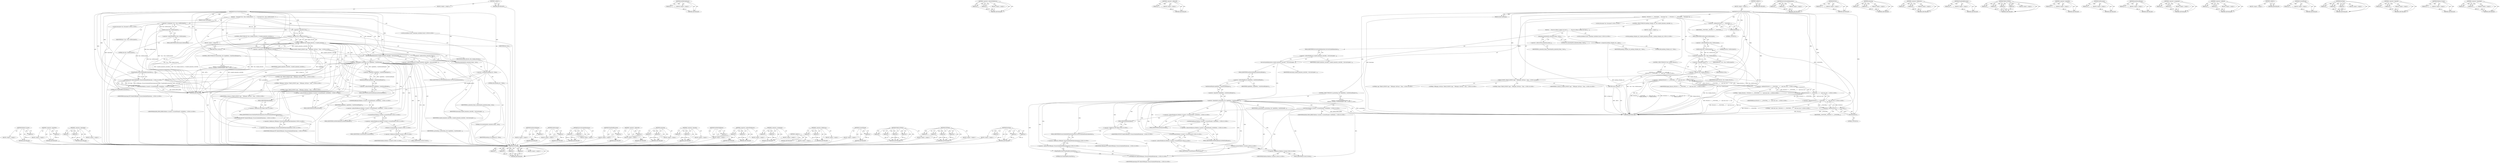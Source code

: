 digraph "&lt;operator&gt;.logicalAnd" {
vulnerable_178 [label=<(METHOD,Platform.Current)>];
vulnerable_179 [label=<(PARAM,p1)>];
vulnerable_180 [label=<(BLOCK,&lt;empty&gt;,&lt;empty&gt;)>];
vulnerable_181 [label=<(METHOD_RETURN,ANY)>];
vulnerable_130 [label=<(METHOD,&lt;operator&gt;.logicalNot)>];
vulnerable_131 [label=<(PARAM,p1)>];
vulnerable_132 [label=<(BLOCK,&lt;empty&gt;,&lt;empty&gt;)>];
vulnerable_133 [label=<(METHOD_RETURN,ANY)>];
vulnerable_155 [label=<(METHOD,&lt;operator&gt;.logicalAnd)>];
vulnerable_156 [label=<(PARAM,p1)>];
vulnerable_157 [label=<(PARAM,p2)>];
vulnerable_158 [label=<(BLOCK,&lt;empty&gt;,&lt;empty&gt;)>];
vulnerable_159 [label=<(METHOD_RETURN,ANY)>];
vulnerable_6 [label=<(METHOD,&lt;global&gt;)<SUB>1</SUB>>];
vulnerable_7 [label=<(BLOCK,&lt;empty&gt;,&lt;empty&gt;)<SUB>1</SUB>>];
vulnerable_8 [label=<(METHOD,ProcessScheduledAnimations)<SUB>1</SUB>>];
vulnerable_9 [label=<(PARAM,double timestamp)<SUB>1</SUB>>];
vulnerable_10 [label=<(BLOCK,{
   Document* doc = this-&gt;GetDocument();
  if ...,{
   Document* doc = this-&gt;GetDocument();
  if ...)<SUB>1</SUB>>];
vulnerable_11 [label="<(LOCAL,Document* doc: Document*)<SUB>2</SUB>>"];
vulnerable_12 [label=<(&lt;operator&gt;.assignment,* doc = this-&gt;GetDocument())<SUB>2</SUB>>];
vulnerable_13 [label=<(IDENTIFIER,doc,* doc = this-&gt;GetDocument())<SUB>2</SUB>>];
vulnerable_14 [label=<(GetDocument,this-&gt;GetDocument())<SUB>2</SUB>>];
vulnerable_15 [label=<(&lt;operator&gt;.indirectFieldAccess,this-&gt;GetDocument)<SUB>2</SUB>>];
vulnerable_16 [label=<(LITERAL,this,this-&gt;GetDocument())<SUB>2</SUB>>];
vulnerable_17 [label=<(FIELD_IDENTIFIER,GetDocument,GetDocument)<SUB>2</SUB>>];
vulnerable_18 [label=<(CONTROL_STRUCTURE,IF,if (!doc || display_blurred_ || !scripted_animation_controller_))<SUB>3</SUB>>];
vulnerable_19 [label=<(&lt;operator&gt;.logicalOr,!doc || display_blurred_ || !scripted_animation...)<SUB>3</SUB>>];
vulnerable_20 [label=<(&lt;operator&gt;.logicalOr,!doc || display_blurred_)<SUB>3</SUB>>];
vulnerable_21 [label=<(&lt;operator&gt;.logicalNot,!doc)<SUB>3</SUB>>];
vulnerable_22 [label=<(IDENTIFIER,doc,!doc)<SUB>3</SUB>>];
vulnerable_23 [label=<(IDENTIFIER,display_blurred_,!doc || display_blurred_)<SUB>3</SUB>>];
vulnerable_24 [label=<(&lt;operator&gt;.logicalNot,!scripted_animation_controller_)<SUB>3</SUB>>];
vulnerable_25 [label=<(IDENTIFIER,scripted_animation_controller_,!scripted_animation_controller_)<SUB>3</SUB>>];
vulnerable_26 [label=<(BLOCK,&lt;empty&gt;,&lt;empty&gt;)<SUB>4</SUB>>];
vulnerable_27 [label=<(RETURN,return;,return;)<SUB>4</SUB>>];
vulnerable_28 [label="<(TRACE_EVENT1,TRACE_EVENT1(&quot;gpu&quot;, &quot;VRDisplay::OnVSync&quot;, &quot;fram...)<SUB>6</SUB>>"];
vulnerable_29 [label="<(LITERAL,&quot;gpu&quot;,TRACE_EVENT1(&quot;gpu&quot;, &quot;VRDisplay::OnVSync&quot;, &quot;fram...)<SUB>6</SUB>>"];
vulnerable_30 [label="<(LITERAL,&quot;VRDisplay::OnVSync&quot;,TRACE_EVENT1(&quot;gpu&quot;, &quot;VRDisplay::OnVSync&quot;, &quot;fram...)<SUB>6</SUB>>"];
vulnerable_31 [label="<(LITERAL,&quot;frame&quot;,TRACE_EVENT1(&quot;gpu&quot;, &quot;VRDisplay::OnVSync&quot;, &quot;fram...)<SUB>6</SUB>>"];
vulnerable_32 [label="<(IDENTIFIER,vr_frame_id_,TRACE_EVENT1(&quot;gpu&quot;, &quot;VRDisplay::OnVSync&quot;, &quot;fram...)<SUB>6</SUB>>"];
vulnerable_33 [label="<(LOCAL,AutoReset&lt;bool&gt; animating: AutoReset&lt;bool&gt;)<SUB>8</SUB>>"];
vulnerable_34 [label=<(animating,animating(&amp;in_animation_frame_, true))<SUB>8</SUB>>];
vulnerable_35 [label=<(&lt;operator&gt;.addressOf,&amp;in_animation_frame_)<SUB>8</SUB>>];
vulnerable_36 [label=<(IDENTIFIER,in_animation_frame_,animating(&amp;in_animation_frame_, true))<SUB>8</SUB>>];
vulnerable_37 [label=<(LITERAL,true,animating(&amp;in_animation_frame_, true))<SUB>8</SUB>>];
vulnerable_38 [label=<(&lt;operator&gt;.assignment,pending_raf_ = false)<SUB>9</SUB>>];
vulnerable_39 [label=<(IDENTIFIER,pending_raf_,pending_raf_ = false)<SUB>9</SUB>>];
vulnerable_40 [label=<(LITERAL,false,pending_raf_ = false)<SUB>9</SUB>>];
vulnerable_41 [label=<(ServiceScriptedAnimations,scripted_animation_controller_-&gt;ServiceScripted...)<SUB>10</SUB>>];
vulnerable_42 [label=<(&lt;operator&gt;.indirectFieldAccess,scripted_animation_controller_-&gt;ServiceScripted...)<SUB>10</SUB>>];
vulnerable_43 [label=<(IDENTIFIER,scripted_animation_controller_,scripted_animation_controller_-&gt;ServiceScripted...)<SUB>10</SUB>>];
vulnerable_44 [label=<(FIELD_IDENTIFIER,ServiceScriptedAnimations,ServiceScriptedAnimations)<SUB>10</SUB>>];
vulnerable_45 [label=<(IDENTIFIER,timestamp,scripted_animation_controller_-&gt;ServiceScripted...)<SUB>10</SUB>>];
vulnerable_46 [label=<(CONTROL_STRUCTURE,IF,if (is_presenting_ &amp;&amp; !capabilities_-&gt;hasExternalDisplay()))<SUB>12</SUB>>];
vulnerable_47 [label=<(&lt;operator&gt;.logicalAnd,is_presenting_ &amp;&amp; !capabilities_-&gt;hasExternalDi...)<SUB>12</SUB>>];
vulnerable_48 [label=<(IDENTIFIER,is_presenting_,is_presenting_ &amp;&amp; !capabilities_-&gt;hasExternalDi...)<SUB>12</SUB>>];
vulnerable_49 [label=<(&lt;operator&gt;.logicalNot,!capabilities_-&gt;hasExternalDisplay())<SUB>12</SUB>>];
vulnerable_50 [label=<(hasExternalDisplay,capabilities_-&gt;hasExternalDisplay())<SUB>12</SUB>>];
vulnerable_51 [label=<(&lt;operator&gt;.indirectFieldAccess,capabilities_-&gt;hasExternalDisplay)<SUB>12</SUB>>];
vulnerable_52 [label=<(IDENTIFIER,capabilities_,capabilities_-&gt;hasExternalDisplay())<SUB>12</SUB>>];
vulnerable_53 [label=<(FIELD_IDENTIFIER,hasExternalDisplay,hasExternalDisplay)<SUB>12</SUB>>];
vulnerable_54 [label="<(BLOCK,{
    Platform::Current()-&gt;CurrentThread()-&gt;Get...,{
    Platform::Current()-&gt;CurrentThread()-&gt;Get...)<SUB>12</SUB>>"];
vulnerable_55 [label="<(PostTask,Platform::Current()-&gt;CurrentThread()-&gt;GetWebTas...)<SUB>13</SUB>>"];
vulnerable_56 [label="<(&lt;operator&gt;.indirectFieldAccess,Platform::Current()-&gt;CurrentThread()-&gt;GetWebTas...)<SUB>13</SUB>>"];
vulnerable_57 [label="<(GetWebTaskRunner,Platform::Current()-&gt;CurrentThread()-&gt;GetWebTas...)<SUB>13</SUB>>"];
vulnerable_58 [label="<(&lt;operator&gt;.indirectFieldAccess,Platform::Current()-&gt;CurrentThread()-&gt;GetWebTas...)<SUB>13</SUB>>"];
vulnerable_59 [label="<(CurrentThread,Platform::Current()-&gt;CurrentThread())<SUB>13</SUB>>"];
vulnerable_60 [label="<(&lt;operator&gt;.indirectFieldAccess,Platform::Current()-&gt;CurrentThread)<SUB>13</SUB>>"];
vulnerable_61 [label="<(Platform.Current,Platform::Current())<SUB>13</SUB>>"];
vulnerable_62 [label="<(&lt;operator&gt;.fieldAccess,Platform::Current)<SUB>13</SUB>>"];
vulnerable_63 [label="<(IDENTIFIER,Platform,Platform::Current())<SUB>13</SUB>>"];
vulnerable_64 [label=<(FIELD_IDENTIFIER,Current,Current)<SUB>13</SUB>>];
vulnerable_65 [label=<(FIELD_IDENTIFIER,CurrentThread,CurrentThread)<SUB>13</SUB>>];
vulnerable_66 [label=<(FIELD_IDENTIFIER,GetWebTaskRunner,GetWebTaskRunner)<SUB>13</SUB>>];
vulnerable_67 [label=<(FIELD_IDENTIFIER,PostTask,PostTask)<SUB>13</SUB>>];
vulnerable_68 [label="<(IDENTIFIER,BLINK_FROM_HERE,Platform::Current()-&gt;CurrentThread()-&gt;GetWebTas...)<SUB>14</SUB>>"];
vulnerable_69 [label="<(WTF.Bind,WTF::Bind(&amp;VRDisplay::ProcessScheduledWindowAni...)<SUB>14</SUB>>"];
vulnerable_70 [label="<(&lt;operator&gt;.fieldAccess,WTF::Bind)<SUB>14</SUB>>"];
vulnerable_71 [label="<(IDENTIFIER,WTF,WTF::Bind(&amp;VRDisplay::ProcessScheduledWindowAni...)<SUB>14</SUB>>"];
vulnerable_72 [label=<(FIELD_IDENTIFIER,Bind,Bind)<SUB>14</SUB>>];
vulnerable_73 [label="<(&lt;operator&gt;.addressOf,&amp;VRDisplay::ProcessScheduledWindowAnimations)<SUB>14</SUB>>"];
vulnerable_74 [label="<(&lt;operator&gt;.fieldAccess,VRDisplay::ProcessScheduledWindowAnimations)<SUB>14</SUB>>"];
vulnerable_75 [label="<(IDENTIFIER,VRDisplay,WTF::Bind(&amp;VRDisplay::ProcessScheduledWindowAni...)<SUB>14</SUB>>"];
vulnerable_76 [label=<(FIELD_IDENTIFIER,ProcessScheduledWindowAnimations,ProcessScheduledWindowAnimations)<SUB>14</SUB>>];
vulnerable_77 [label=<(WrapWeakPersistent,WrapWeakPersistent(this))<SUB>15</SUB>>];
vulnerable_78 [label=<(LITERAL,this,WrapWeakPersistent(this))<SUB>15</SUB>>];
vulnerable_79 [label="<(IDENTIFIER,timestamp,WTF::Bind(&amp;VRDisplay::ProcessScheduledWindowAni...)<SUB>15</SUB>>"];
vulnerable_80 [label=<(METHOD_RETURN,void)<SUB>1</SUB>>];
vulnerable_82 [label=<(METHOD_RETURN,ANY)<SUB>1</SUB>>];
vulnerable_160 [label=<(METHOD,hasExternalDisplay)>];
vulnerable_161 [label=<(PARAM,p1)>];
vulnerable_162 [label=<(BLOCK,&lt;empty&gt;,&lt;empty&gt;)>];
vulnerable_163 [label=<(METHOD_RETURN,ANY)>];
vulnerable_116 [label=<(METHOD,GetDocument)>];
vulnerable_117 [label=<(PARAM,p1)>];
vulnerable_118 [label=<(BLOCK,&lt;empty&gt;,&lt;empty&gt;)>];
vulnerable_119 [label=<(METHOD_RETURN,ANY)>];
vulnerable_150 [label=<(METHOD,ServiceScriptedAnimations)>];
vulnerable_151 [label=<(PARAM,p1)>];
vulnerable_152 [label=<(PARAM,p2)>];
vulnerable_153 [label=<(BLOCK,&lt;empty&gt;,&lt;empty&gt;)>];
vulnerable_154 [label=<(METHOD_RETURN,ANY)>];
vulnerable_194 [label=<(METHOD,WrapWeakPersistent)>];
vulnerable_195 [label=<(PARAM,p1)>];
vulnerable_196 [label=<(BLOCK,&lt;empty&gt;,&lt;empty&gt;)>];
vulnerable_197 [label=<(METHOD_RETURN,ANY)>];
vulnerable_146 [label=<(METHOD,&lt;operator&gt;.addressOf)>];
vulnerable_147 [label=<(PARAM,p1)>];
vulnerable_148 [label=<(BLOCK,&lt;empty&gt;,&lt;empty&gt;)>];
vulnerable_149 [label=<(METHOD_RETURN,ANY)>];
vulnerable_141 [label=<(METHOD,animating)>];
vulnerable_142 [label=<(PARAM,p1)>];
vulnerable_143 [label=<(PARAM,p2)>];
vulnerable_144 [label=<(BLOCK,&lt;empty&gt;,&lt;empty&gt;)>];
vulnerable_145 [label=<(METHOD_RETURN,ANY)>];
vulnerable_125 [label=<(METHOD,&lt;operator&gt;.logicalOr)>];
vulnerable_126 [label=<(PARAM,p1)>];
vulnerable_127 [label=<(PARAM,p2)>];
vulnerable_128 [label=<(BLOCK,&lt;empty&gt;,&lt;empty&gt;)>];
vulnerable_129 [label=<(METHOD_RETURN,ANY)>];
vulnerable_170 [label=<(METHOD,GetWebTaskRunner)>];
vulnerable_171 [label=<(PARAM,p1)>];
vulnerable_172 [label=<(BLOCK,&lt;empty&gt;,&lt;empty&gt;)>];
vulnerable_173 [label=<(METHOD_RETURN,ANY)>];
vulnerable_120 [label=<(METHOD,&lt;operator&gt;.indirectFieldAccess)>];
vulnerable_121 [label=<(PARAM,p1)>];
vulnerable_122 [label=<(PARAM,p2)>];
vulnerable_123 [label=<(BLOCK,&lt;empty&gt;,&lt;empty&gt;)>];
vulnerable_124 [label=<(METHOD_RETURN,ANY)>];
vulnerable_111 [label=<(METHOD,&lt;operator&gt;.assignment)>];
vulnerable_112 [label=<(PARAM,p1)>];
vulnerable_113 [label=<(PARAM,p2)>];
vulnerable_114 [label=<(BLOCK,&lt;empty&gt;,&lt;empty&gt;)>];
vulnerable_115 [label=<(METHOD_RETURN,ANY)>];
vulnerable_105 [label=<(METHOD,&lt;global&gt;)<SUB>1</SUB>>];
vulnerable_106 [label=<(BLOCK,&lt;empty&gt;,&lt;empty&gt;)>];
vulnerable_107 [label=<(METHOD_RETURN,ANY)>];
vulnerable_182 [label=<(METHOD,&lt;operator&gt;.fieldAccess)>];
vulnerable_183 [label=<(PARAM,p1)>];
vulnerable_184 [label=<(PARAM,p2)>];
vulnerable_185 [label=<(BLOCK,&lt;empty&gt;,&lt;empty&gt;)>];
vulnerable_186 [label=<(METHOD_RETURN,ANY)>];
vulnerable_174 [label=<(METHOD,CurrentThread)>];
vulnerable_175 [label=<(PARAM,p1)>];
vulnerable_176 [label=<(BLOCK,&lt;empty&gt;,&lt;empty&gt;)>];
vulnerable_177 [label=<(METHOD_RETURN,ANY)>];
vulnerable_134 [label=<(METHOD,TRACE_EVENT1)>];
vulnerable_135 [label=<(PARAM,p1)>];
vulnerable_136 [label=<(PARAM,p2)>];
vulnerable_137 [label=<(PARAM,p3)>];
vulnerable_138 [label=<(PARAM,p4)>];
vulnerable_139 [label=<(BLOCK,&lt;empty&gt;,&lt;empty&gt;)>];
vulnerable_140 [label=<(METHOD_RETURN,ANY)>];
vulnerable_187 [label=<(METHOD,WTF.Bind)>];
vulnerable_188 [label=<(PARAM,p1)>];
vulnerable_189 [label=<(PARAM,p2)>];
vulnerable_190 [label=<(PARAM,p3)>];
vulnerable_191 [label=<(PARAM,p4)>];
vulnerable_192 [label=<(BLOCK,&lt;empty&gt;,&lt;empty&gt;)>];
vulnerable_193 [label=<(METHOD_RETURN,ANY)>];
vulnerable_164 [label=<(METHOD,PostTask)>];
vulnerable_165 [label=<(PARAM,p1)>];
vulnerable_166 [label=<(PARAM,p2)>];
vulnerable_167 [label=<(PARAM,p3)>];
vulnerable_168 [label=<(BLOCK,&lt;empty&gt;,&lt;empty&gt;)>];
vulnerable_169 [label=<(METHOD_RETURN,ANY)>];
fixed_217 [label=<(METHOD,WTF.Bind)>];
fixed_218 [label=<(PARAM,p1)>];
fixed_219 [label=<(PARAM,p2)>];
fixed_220 [label=<(PARAM,p3)>];
fixed_221 [label=<(PARAM,p4)>];
fixed_222 [label=<(BLOCK,&lt;empty&gt;,&lt;empty&gt;)>];
fixed_223 [label=<(METHOD_RETURN,ANY)>];
fixed_200 [label=<(METHOD,GetWebTaskRunner)>];
fixed_201 [label=<(PARAM,p1)>];
fixed_202 [label=<(BLOCK,&lt;empty&gt;,&lt;empty&gt;)>];
fixed_203 [label=<(METHOD_RETURN,ANY)>];
fixed_150 [label=<(METHOD,&lt;operator&gt;.indirectFieldAccess)>];
fixed_151 [label=<(PARAM,p1)>];
fixed_152 [label=<(PARAM,p2)>];
fixed_153 [label=<(BLOCK,&lt;empty&gt;,&lt;empty&gt;)>];
fixed_154 [label=<(METHOD_RETURN,ANY)>];
fixed_176 [label=<(METHOD,&lt;operator&gt;.addressOf)>];
fixed_177 [label=<(PARAM,p1)>];
fixed_178 [label=<(BLOCK,&lt;empty&gt;,&lt;empty&gt;)>];
fixed_179 [label=<(METHOD_RETURN,ANY)>];
fixed_6 [label=<(METHOD,&lt;global&gt;)<SUB>1</SUB>>];
fixed_7 [label=<(BLOCK,&lt;empty&gt;,&lt;empty&gt;)<SUB>1</SUB>>];
fixed_8 [label=<(METHOD,ProcessScheduledAnimations)<SUB>1</SUB>>];
fixed_9 [label=<(PARAM,double timestamp)<SUB>1</SUB>>];
fixed_10 [label=<(BLOCK,{
  DVLOG(2) &lt;&lt; __FUNCTION__;
   Document* doc ...,{
  DVLOG(2) &lt;&lt; __FUNCTION__;
   Document* doc ...)<SUB>1</SUB>>];
fixed_11 [label=<(&lt;operator&gt;.shiftLeft,DVLOG(2) &lt;&lt; __FUNCTION__)<SUB>2</SUB>>];
fixed_12 [label=<(DVLOG,DVLOG(2))<SUB>2</SUB>>];
fixed_13 [label=<(LITERAL,2,DVLOG(2))<SUB>2</SUB>>];
fixed_14 [label=<(IDENTIFIER,__FUNCTION__,DVLOG(2) &lt;&lt; __FUNCTION__)<SUB>2</SUB>>];
fixed_15 [label="<(LOCAL,Document* doc: Document*)<SUB>3</SUB>>"];
fixed_16 [label=<(&lt;operator&gt;.assignment,* doc = this-&gt;GetDocument())<SUB>3</SUB>>];
fixed_17 [label=<(IDENTIFIER,doc,* doc = this-&gt;GetDocument())<SUB>3</SUB>>];
fixed_18 [label=<(GetDocument,this-&gt;GetDocument())<SUB>3</SUB>>];
fixed_19 [label=<(&lt;operator&gt;.indirectFieldAccess,this-&gt;GetDocument)<SUB>3</SUB>>];
fixed_20 [label=<(LITERAL,this,this-&gt;GetDocument())<SUB>3</SUB>>];
fixed_21 [label=<(FIELD_IDENTIFIER,GetDocument,GetDocument)<SUB>3</SUB>>];
fixed_22 [label=<(CONTROL_STRUCTURE,IF,if (!doc || display_blurred_))<SUB>4</SUB>>];
fixed_23 [label=<(&lt;operator&gt;.logicalOr,!doc || display_blurred_)<SUB>4</SUB>>];
fixed_24 [label=<(&lt;operator&gt;.logicalNot,!doc)<SUB>4</SUB>>];
fixed_25 [label=<(IDENTIFIER,doc,!doc)<SUB>4</SUB>>];
fixed_26 [label=<(IDENTIFIER,display_blurred_,!doc || display_blurred_)<SUB>4</SUB>>];
fixed_27 [label="<(BLOCK,{
    DVLOG(2) &lt;&lt; __FUNCTION__ &lt;&lt; &quot;: early exit...,{
    DVLOG(2) &lt;&lt; __FUNCTION__ &lt;&lt; &quot;: early exit...)<SUB>4</SUB>>"];
fixed_28 [label="<(&lt;operator&gt;.shiftLeft,DVLOG(2) &lt;&lt; __FUNCTION__ &lt;&lt; &quot;: early exit, doc=...)<SUB>5</SUB>>"];
fixed_29 [label="<(&lt;operator&gt;.shiftLeft,DVLOG(2) &lt;&lt; __FUNCTION__ &lt;&lt; &quot;: early exit, doc=...)<SUB>5</SUB>>"];
fixed_30 [label="<(&lt;operator&gt;.shiftLeft,DVLOG(2) &lt;&lt; __FUNCTION__ &lt;&lt; &quot;: early exit, doc=...)<SUB>5</SUB>>"];
fixed_31 [label="<(&lt;operator&gt;.shiftLeft,DVLOG(2) &lt;&lt; __FUNCTION__ &lt;&lt; &quot;: early exit, doc=&quot;)<SUB>5</SUB>>"];
fixed_32 [label=<(&lt;operator&gt;.shiftLeft,DVLOG(2) &lt;&lt; __FUNCTION__)<SUB>5</SUB>>];
fixed_33 [label=<(DVLOG,DVLOG(2))<SUB>5</SUB>>];
fixed_34 [label=<(LITERAL,2,DVLOG(2))<SUB>5</SUB>>];
fixed_35 [label=<(IDENTIFIER,__FUNCTION__,DVLOG(2) &lt;&lt; __FUNCTION__)<SUB>5</SUB>>];
fixed_36 [label="<(LITERAL,&quot;: early exit, doc=&quot;,DVLOG(2) &lt;&lt; __FUNCTION__ &lt;&lt; &quot;: early exit, doc=&quot;)<SUB>5</SUB>>"];
fixed_37 [label="<(IDENTIFIER,doc,DVLOG(2) &lt;&lt; __FUNCTION__ &lt;&lt; &quot;: early exit, doc=...)<SUB>5</SUB>>"];
fixed_38 [label="<(LITERAL,&quot; display_blurred_=&quot;,DVLOG(2) &lt;&lt; __FUNCTION__ &lt;&lt; &quot;: early exit, doc=...)<SUB>6</SUB>>"];
fixed_39 [label="<(IDENTIFIER,display_blurred_,DVLOG(2) &lt;&lt; __FUNCTION__ &lt;&lt; &quot;: early exit, doc=...)<SUB>6</SUB>>"];
fixed_40 [label=<(RETURN,return;,return;)<SUB>7</SUB>>];
fixed_41 [label="<(TRACE_EVENT1,TRACE_EVENT1(&quot;gpu&quot;, &quot;VRDisplay::OnVSync&quot;, &quot;fram...)<SUB>10</SUB>>"];
fixed_42 [label="<(LITERAL,&quot;gpu&quot;,TRACE_EVENT1(&quot;gpu&quot;, &quot;VRDisplay::OnVSync&quot;, &quot;fram...)<SUB>10</SUB>>"];
fixed_43 [label="<(LITERAL,&quot;VRDisplay::OnVSync&quot;,TRACE_EVENT1(&quot;gpu&quot;, &quot;VRDisplay::OnVSync&quot;, &quot;fram...)<SUB>10</SUB>>"];
fixed_44 [label="<(LITERAL,&quot;frame&quot;,TRACE_EVENT1(&quot;gpu&quot;, &quot;VRDisplay::OnVSync&quot;, &quot;fram...)<SUB>10</SUB>>"];
fixed_45 [label="<(IDENTIFIER,vr_frame_id_,TRACE_EVENT1(&quot;gpu&quot;, &quot;VRDisplay::OnVSync&quot;, &quot;fram...)<SUB>10</SUB>>"];
fixed_46 [label=<(CONTROL_STRUCTURE,IF,if (pending_vrdisplay_raf_ &amp;&amp; scripted_animation_controller_))<SUB>12</SUB>>];
fixed_47 [label=<(BLOCK,&lt;empty&gt;,&lt;empty&gt;)<SUB>12</SUB>>];
fixed_48 [label="<(LOCAL,pending_vrdisplay_raf_ scripted_animation_controller_: pending_vrdisplay_raf_)<SUB>12</SUB>>"];
fixed_49 [label=<(BLOCK,{
    // Run the callback, making sure that in_...,{
    // Run the callback, making sure that in_...)<SUB>12</SUB>>];
fixed_50 [label="<(LOCAL,AutoReset&lt;bool&gt; animating: AutoReset&lt;bool&gt;)<SUB>16</SUB>>"];
fixed_51 [label=<(animating,animating(&amp;in_animation_frame_, true))<SUB>16</SUB>>];
fixed_52 [label=<(&lt;operator&gt;.addressOf,&amp;in_animation_frame_)<SUB>16</SUB>>];
fixed_53 [label=<(IDENTIFIER,in_animation_frame_,animating(&amp;in_animation_frame_, true))<SUB>16</SUB>>];
fixed_54 [label=<(LITERAL,true,animating(&amp;in_animation_frame_, true))<SUB>16</SUB>>];
fixed_55 [label=<(&lt;operator&gt;.assignment,pending_vrdisplay_raf_ = false)<SUB>17</SUB>>];
fixed_56 [label=<(IDENTIFIER,pending_vrdisplay_raf_,pending_vrdisplay_raf_ = false)<SUB>17</SUB>>];
fixed_57 [label=<(LITERAL,false,pending_vrdisplay_raf_ = false)<SUB>17</SUB>>];
fixed_58 [label=<(ServiceScriptedAnimations,scripted_animation_controller_-&gt;ServiceScripted...)<SUB>18</SUB>>];
fixed_59 [label=<(&lt;operator&gt;.indirectFieldAccess,scripted_animation_controller_-&gt;ServiceScripted...)<SUB>18</SUB>>];
fixed_60 [label=<(IDENTIFIER,scripted_animation_controller_,scripted_animation_controller_-&gt;ServiceScripted...)<SUB>18</SUB>>];
fixed_61 [label=<(FIELD_IDENTIFIER,ServiceScriptedAnimations,ServiceScriptedAnimations)<SUB>18</SUB>>];
fixed_62 [label=<(IDENTIFIER,timestamp,scripted_animation_controller_-&gt;ServiceScripted...)<SUB>18</SUB>>];
fixed_63 [label=<(CONTROL_STRUCTURE,IF,if (is_presenting_ &amp;&amp; !capabilities_-&gt;hasExternalDisplay()))<SUB>21</SUB>>];
fixed_64 [label=<(&lt;operator&gt;.logicalAnd,is_presenting_ &amp;&amp; !capabilities_-&gt;hasExternalDi...)<SUB>21</SUB>>];
fixed_65 [label=<(IDENTIFIER,is_presenting_,is_presenting_ &amp;&amp; !capabilities_-&gt;hasExternalDi...)<SUB>21</SUB>>];
fixed_66 [label=<(&lt;operator&gt;.logicalNot,!capabilities_-&gt;hasExternalDisplay())<SUB>21</SUB>>];
fixed_67 [label=<(hasExternalDisplay,capabilities_-&gt;hasExternalDisplay())<SUB>21</SUB>>];
fixed_68 [label=<(&lt;operator&gt;.indirectFieldAccess,capabilities_-&gt;hasExternalDisplay)<SUB>21</SUB>>];
fixed_69 [label=<(IDENTIFIER,capabilities_,capabilities_-&gt;hasExternalDisplay())<SUB>21</SUB>>];
fixed_70 [label=<(FIELD_IDENTIFIER,hasExternalDisplay,hasExternalDisplay)<SUB>21</SUB>>];
fixed_71 [label="<(BLOCK,{
    Platform::Current()-&gt;CurrentThread()-&gt;Get...,{
    Platform::Current()-&gt;CurrentThread()-&gt;Get...)<SUB>21</SUB>>"];
fixed_72 [label="<(PostTask,Platform::Current()-&gt;CurrentThread()-&gt;GetWebTas...)<SUB>22</SUB>>"];
fixed_73 [label="<(&lt;operator&gt;.indirectFieldAccess,Platform::Current()-&gt;CurrentThread()-&gt;GetWebTas...)<SUB>22</SUB>>"];
fixed_74 [label="<(GetWebTaskRunner,Platform::Current()-&gt;CurrentThread()-&gt;GetWebTas...)<SUB>22</SUB>>"];
fixed_75 [label="<(&lt;operator&gt;.indirectFieldAccess,Platform::Current()-&gt;CurrentThread()-&gt;GetWebTas...)<SUB>22</SUB>>"];
fixed_76 [label="<(CurrentThread,Platform::Current()-&gt;CurrentThread())<SUB>22</SUB>>"];
fixed_77 [label="<(&lt;operator&gt;.indirectFieldAccess,Platform::Current()-&gt;CurrentThread)<SUB>22</SUB>>"];
fixed_78 [label="<(Platform.Current,Platform::Current())<SUB>22</SUB>>"];
fixed_79 [label="<(&lt;operator&gt;.fieldAccess,Platform::Current)<SUB>22</SUB>>"];
fixed_80 [label="<(IDENTIFIER,Platform,Platform::Current())<SUB>22</SUB>>"];
fixed_81 [label=<(FIELD_IDENTIFIER,Current,Current)<SUB>22</SUB>>];
fixed_82 [label=<(FIELD_IDENTIFIER,CurrentThread,CurrentThread)<SUB>22</SUB>>];
fixed_83 [label=<(FIELD_IDENTIFIER,GetWebTaskRunner,GetWebTaskRunner)<SUB>22</SUB>>];
fixed_84 [label=<(FIELD_IDENTIFIER,PostTask,PostTask)<SUB>22</SUB>>];
fixed_85 [label="<(IDENTIFIER,BLINK_FROM_HERE,Platform::Current()-&gt;CurrentThread()-&gt;GetWebTas...)<SUB>23</SUB>>"];
fixed_86 [label="<(WTF.Bind,WTF::Bind(&amp;VRDisplay::ProcessScheduledWindowAni...)<SUB>23</SUB>>"];
fixed_87 [label="<(&lt;operator&gt;.fieldAccess,WTF::Bind)<SUB>23</SUB>>"];
fixed_88 [label="<(IDENTIFIER,WTF,WTF::Bind(&amp;VRDisplay::ProcessScheduledWindowAni...)<SUB>23</SUB>>"];
fixed_89 [label=<(FIELD_IDENTIFIER,Bind,Bind)<SUB>23</SUB>>];
fixed_90 [label="<(&lt;operator&gt;.addressOf,&amp;VRDisplay::ProcessScheduledWindowAnimations)<SUB>23</SUB>>"];
fixed_91 [label="<(&lt;operator&gt;.fieldAccess,VRDisplay::ProcessScheduledWindowAnimations)<SUB>23</SUB>>"];
fixed_92 [label="<(IDENTIFIER,VRDisplay,WTF::Bind(&amp;VRDisplay::ProcessScheduledWindowAni...)<SUB>23</SUB>>"];
fixed_93 [label=<(FIELD_IDENTIFIER,ProcessScheduledWindowAnimations,ProcessScheduledWindowAnimations)<SUB>23</SUB>>];
fixed_94 [label=<(WrapWeakPersistent,WrapWeakPersistent(this))<SUB>24</SUB>>];
fixed_95 [label=<(LITERAL,this,WrapWeakPersistent(this))<SUB>24</SUB>>];
fixed_96 [label="<(IDENTIFIER,timestamp,WTF::Bind(&amp;VRDisplay::ProcessScheduledWindowAni...)<SUB>24</SUB>>"];
fixed_97 [label=<(METHOD_RETURN,void)<SUB>1</SUB>>];
fixed_99 [label=<(METHOD_RETURN,ANY)<SUB>1</SUB>>];
fixed_180 [label=<(METHOD,ServiceScriptedAnimations)>];
fixed_181 [label=<(PARAM,p1)>];
fixed_182 [label=<(PARAM,p2)>];
fixed_183 [label=<(BLOCK,&lt;empty&gt;,&lt;empty&gt;)>];
fixed_184 [label=<(METHOD_RETURN,ANY)>];
fixed_137 [label=<(METHOD,DVLOG)>];
fixed_138 [label=<(PARAM,p1)>];
fixed_139 [label=<(BLOCK,&lt;empty&gt;,&lt;empty&gt;)>];
fixed_140 [label=<(METHOD_RETURN,ANY)>];
fixed_171 [label=<(METHOD,animating)>];
fixed_172 [label=<(PARAM,p1)>];
fixed_173 [label=<(PARAM,p2)>];
fixed_174 [label=<(BLOCK,&lt;empty&gt;,&lt;empty&gt;)>];
fixed_175 [label=<(METHOD_RETURN,ANY)>];
fixed_212 [label=<(METHOD,&lt;operator&gt;.fieldAccess)>];
fixed_213 [label=<(PARAM,p1)>];
fixed_214 [label=<(PARAM,p2)>];
fixed_215 [label=<(BLOCK,&lt;empty&gt;,&lt;empty&gt;)>];
fixed_216 [label=<(METHOD_RETURN,ANY)>];
fixed_224 [label=<(METHOD,WrapWeakPersistent)>];
fixed_225 [label=<(PARAM,p1)>];
fixed_226 [label=<(BLOCK,&lt;empty&gt;,&lt;empty&gt;)>];
fixed_227 [label=<(METHOD_RETURN,ANY)>];
fixed_164 [label=<(METHOD,TRACE_EVENT1)>];
fixed_165 [label=<(PARAM,p1)>];
fixed_166 [label=<(PARAM,p2)>];
fixed_167 [label=<(PARAM,p3)>];
fixed_168 [label=<(PARAM,p4)>];
fixed_169 [label=<(BLOCK,&lt;empty&gt;,&lt;empty&gt;)>];
fixed_170 [label=<(METHOD_RETURN,ANY)>];
fixed_160 [label=<(METHOD,&lt;operator&gt;.logicalNot)>];
fixed_161 [label=<(PARAM,p1)>];
fixed_162 [label=<(BLOCK,&lt;empty&gt;,&lt;empty&gt;)>];
fixed_163 [label=<(METHOD_RETURN,ANY)>];
fixed_146 [label=<(METHOD,GetDocument)>];
fixed_147 [label=<(PARAM,p1)>];
fixed_148 [label=<(BLOCK,&lt;empty&gt;,&lt;empty&gt;)>];
fixed_149 [label=<(METHOD_RETURN,ANY)>];
fixed_190 [label=<(METHOD,hasExternalDisplay)>];
fixed_191 [label=<(PARAM,p1)>];
fixed_192 [label=<(BLOCK,&lt;empty&gt;,&lt;empty&gt;)>];
fixed_193 [label=<(METHOD_RETURN,ANY)>];
fixed_141 [label=<(METHOD,&lt;operator&gt;.assignment)>];
fixed_142 [label=<(PARAM,p1)>];
fixed_143 [label=<(PARAM,p2)>];
fixed_144 [label=<(BLOCK,&lt;empty&gt;,&lt;empty&gt;)>];
fixed_145 [label=<(METHOD_RETURN,ANY)>];
fixed_132 [label=<(METHOD,&lt;operator&gt;.shiftLeft)>];
fixed_133 [label=<(PARAM,p1)>];
fixed_134 [label=<(PARAM,p2)>];
fixed_135 [label=<(BLOCK,&lt;empty&gt;,&lt;empty&gt;)>];
fixed_136 [label=<(METHOD_RETURN,ANY)>];
fixed_126 [label=<(METHOD,&lt;global&gt;)<SUB>1</SUB>>];
fixed_127 [label=<(BLOCK,&lt;empty&gt;,&lt;empty&gt;)>];
fixed_128 [label=<(METHOD_RETURN,ANY)>];
fixed_204 [label=<(METHOD,CurrentThread)>];
fixed_205 [label=<(PARAM,p1)>];
fixed_206 [label=<(BLOCK,&lt;empty&gt;,&lt;empty&gt;)>];
fixed_207 [label=<(METHOD_RETURN,ANY)>];
fixed_194 [label=<(METHOD,PostTask)>];
fixed_195 [label=<(PARAM,p1)>];
fixed_196 [label=<(PARAM,p2)>];
fixed_197 [label=<(PARAM,p3)>];
fixed_198 [label=<(BLOCK,&lt;empty&gt;,&lt;empty&gt;)>];
fixed_199 [label=<(METHOD_RETURN,ANY)>];
fixed_155 [label=<(METHOD,&lt;operator&gt;.logicalOr)>];
fixed_156 [label=<(PARAM,p1)>];
fixed_157 [label=<(PARAM,p2)>];
fixed_158 [label=<(BLOCK,&lt;empty&gt;,&lt;empty&gt;)>];
fixed_159 [label=<(METHOD_RETURN,ANY)>];
fixed_208 [label=<(METHOD,Platform.Current)>];
fixed_209 [label=<(PARAM,p1)>];
fixed_210 [label=<(BLOCK,&lt;empty&gt;,&lt;empty&gt;)>];
fixed_211 [label=<(METHOD_RETURN,ANY)>];
fixed_185 [label=<(METHOD,&lt;operator&gt;.logicalAnd)>];
fixed_186 [label=<(PARAM,p1)>];
fixed_187 [label=<(PARAM,p2)>];
fixed_188 [label=<(BLOCK,&lt;empty&gt;,&lt;empty&gt;)>];
fixed_189 [label=<(METHOD_RETURN,ANY)>];
vulnerable_178 -> vulnerable_179  [key=0, label="AST: "];
vulnerable_178 -> vulnerable_179  [key=1, label="DDG: "];
vulnerable_178 -> vulnerable_180  [key=0, label="AST: "];
vulnerable_178 -> vulnerable_181  [key=0, label="AST: "];
vulnerable_178 -> vulnerable_181  [key=1, label="CFG: "];
vulnerable_179 -> vulnerable_181  [key=0, label="DDG: p1"];
vulnerable_180 -> fixed_217  [key=0];
vulnerable_181 -> fixed_217  [key=0];
vulnerable_130 -> vulnerable_131  [key=0, label="AST: "];
vulnerable_130 -> vulnerable_131  [key=1, label="DDG: "];
vulnerable_130 -> vulnerable_132  [key=0, label="AST: "];
vulnerable_130 -> vulnerable_133  [key=0, label="AST: "];
vulnerable_130 -> vulnerable_133  [key=1, label="CFG: "];
vulnerable_131 -> vulnerable_133  [key=0, label="DDG: p1"];
vulnerable_132 -> fixed_217  [key=0];
vulnerable_133 -> fixed_217  [key=0];
vulnerable_155 -> vulnerable_156  [key=0, label="AST: "];
vulnerable_155 -> vulnerable_156  [key=1, label="DDG: "];
vulnerable_155 -> vulnerable_158  [key=0, label="AST: "];
vulnerable_155 -> vulnerable_157  [key=0, label="AST: "];
vulnerable_155 -> vulnerable_157  [key=1, label="DDG: "];
vulnerable_155 -> vulnerable_159  [key=0, label="AST: "];
vulnerable_155 -> vulnerable_159  [key=1, label="CFG: "];
vulnerable_156 -> vulnerable_159  [key=0, label="DDG: p1"];
vulnerable_157 -> vulnerable_159  [key=0, label="DDG: p2"];
vulnerable_158 -> fixed_217  [key=0];
vulnerable_159 -> fixed_217  [key=0];
vulnerable_6 -> vulnerable_7  [key=0, label="AST: "];
vulnerable_6 -> vulnerable_82  [key=0, label="AST: "];
vulnerable_6 -> vulnerable_82  [key=1, label="CFG: "];
vulnerable_7 -> vulnerable_8  [key=0, label="AST: "];
vulnerable_8 -> vulnerable_9  [key=0, label="AST: "];
vulnerable_8 -> vulnerable_9  [key=1, label="DDG: "];
vulnerable_8 -> vulnerable_10  [key=0, label="AST: "];
vulnerable_8 -> vulnerable_80  [key=0, label="AST: "];
vulnerable_8 -> vulnerable_17  [key=0, label="CFG: "];
vulnerable_8 -> vulnerable_38  [key=0, label="DDG: "];
vulnerable_8 -> vulnerable_28  [key=0, label="DDG: "];
vulnerable_8 -> vulnerable_34  [key=0, label="DDG: "];
vulnerable_8 -> vulnerable_41  [key=0, label="DDG: "];
vulnerable_8 -> vulnerable_27  [key=0, label="DDG: "];
vulnerable_8 -> vulnerable_47  [key=0, label="DDG: "];
vulnerable_8 -> vulnerable_20  [key=0, label="DDG: "];
vulnerable_8 -> vulnerable_24  [key=0, label="DDG: "];
vulnerable_8 -> vulnerable_55  [key=0, label="DDG: "];
vulnerable_8 -> vulnerable_21  [key=0, label="DDG: "];
vulnerable_8 -> vulnerable_69  [key=0, label="DDG: "];
vulnerable_8 -> vulnerable_77  [key=0, label="DDG: "];
vulnerable_9 -> vulnerable_80  [key=0, label="DDG: timestamp"];
vulnerable_9 -> vulnerable_41  [key=0, label="DDG: timestamp"];
vulnerable_10 -> vulnerable_11  [key=0, label="AST: "];
vulnerable_10 -> vulnerable_12  [key=0, label="AST: "];
vulnerable_10 -> vulnerable_18  [key=0, label="AST: "];
vulnerable_10 -> vulnerable_28  [key=0, label="AST: "];
vulnerable_10 -> vulnerable_33  [key=0, label="AST: "];
vulnerable_10 -> vulnerable_34  [key=0, label="AST: "];
vulnerable_10 -> vulnerable_38  [key=0, label="AST: "];
vulnerable_10 -> vulnerable_41  [key=0, label="AST: "];
vulnerable_10 -> vulnerable_46  [key=0, label="AST: "];
vulnerable_11 -> fixed_217  [key=0];
vulnerable_12 -> vulnerable_13  [key=0, label="AST: "];
vulnerable_12 -> vulnerable_14  [key=0, label="AST: "];
vulnerable_12 -> vulnerable_21  [key=0, label="CFG: "];
vulnerable_12 -> vulnerable_21  [key=1, label="DDG: doc"];
vulnerable_12 -> vulnerable_80  [key=0, label="DDG: this-&gt;GetDocument()"];
vulnerable_12 -> vulnerable_80  [key=1, label="DDG: * doc = this-&gt;GetDocument()"];
vulnerable_13 -> fixed_217  [key=0];
vulnerable_14 -> vulnerable_15  [key=0, label="AST: "];
vulnerable_14 -> vulnerable_12  [key=0, label="CFG: "];
vulnerable_14 -> vulnerable_12  [key=1, label="DDG: this-&gt;GetDocument"];
vulnerable_14 -> vulnerable_80  [key=0, label="DDG: this-&gt;GetDocument"];
vulnerable_14 -> vulnerable_77  [key=0, label="DDG: this-&gt;GetDocument"];
vulnerable_15 -> vulnerable_16  [key=0, label="AST: "];
vulnerable_15 -> vulnerable_17  [key=0, label="AST: "];
vulnerable_15 -> vulnerable_14  [key=0, label="CFG: "];
vulnerable_16 -> fixed_217  [key=0];
vulnerable_17 -> vulnerable_15  [key=0, label="CFG: "];
vulnerable_18 -> vulnerable_19  [key=0, label="AST: "];
vulnerable_18 -> vulnerable_26  [key=0, label="AST: "];
vulnerable_19 -> vulnerable_20  [key=0, label="AST: "];
vulnerable_19 -> vulnerable_24  [key=0, label="AST: "];
vulnerable_19 -> vulnerable_27  [key=0, label="CFG: "];
vulnerable_19 -> vulnerable_27  [key=1, label="CDG: "];
vulnerable_19 -> vulnerable_28  [key=0, label="CFG: "];
vulnerable_19 -> vulnerable_28  [key=1, label="CDG: "];
vulnerable_19 -> vulnerable_80  [key=0, label="DDG: !doc || display_blurred_"];
vulnerable_19 -> vulnerable_80  [key=1, label="DDG: !scripted_animation_controller_"];
vulnerable_19 -> vulnerable_80  [key=2, label="DDG: !doc || display_blurred_ || !scripted_animation_controller_"];
vulnerable_19 -> vulnerable_47  [key=0, label="CDG: "];
vulnerable_19 -> vulnerable_34  [key=0, label="CDG: "];
vulnerable_19 -> vulnerable_42  [key=0, label="CDG: "];
vulnerable_19 -> vulnerable_38  [key=0, label="CDG: "];
vulnerable_19 -> vulnerable_44  [key=0, label="CDG: "];
vulnerable_19 -> vulnerable_35  [key=0, label="CDG: "];
vulnerable_19 -> vulnerable_41  [key=0, label="CDG: "];
vulnerable_19 -> vulnerable_49  [key=0, label="CDG: "];
vulnerable_19 -> vulnerable_51  [key=0, label="CDG: "];
vulnerable_19 -> vulnerable_50  [key=0, label="CDG: "];
vulnerable_19 -> vulnerable_53  [key=0, label="CDG: "];
vulnerable_20 -> vulnerable_21  [key=0, label="AST: "];
vulnerable_20 -> vulnerable_23  [key=0, label="AST: "];
vulnerable_20 -> vulnerable_19  [key=0, label="CFG: "];
vulnerable_20 -> vulnerable_19  [key=1, label="DDG: !doc"];
vulnerable_20 -> vulnerable_19  [key=2, label="DDG: display_blurred_"];
vulnerable_20 -> vulnerable_24  [key=0, label="CFG: "];
vulnerable_20 -> vulnerable_24  [key=1, label="CDG: "];
vulnerable_20 -> vulnerable_80  [key=0, label="DDG: !doc"];
vulnerable_20 -> vulnerable_80  [key=1, label="DDG: display_blurred_"];
vulnerable_21 -> vulnerable_22  [key=0, label="AST: "];
vulnerable_21 -> vulnerable_20  [key=0, label="CFG: "];
vulnerable_21 -> vulnerable_20  [key=1, label="DDG: doc"];
vulnerable_21 -> vulnerable_80  [key=0, label="DDG: doc"];
vulnerable_22 -> fixed_217  [key=0];
vulnerable_23 -> fixed_217  [key=0];
vulnerable_24 -> vulnerable_25  [key=0, label="AST: "];
vulnerable_24 -> vulnerable_19  [key=0, label="CFG: "];
vulnerable_24 -> vulnerable_19  [key=1, label="DDG: scripted_animation_controller_"];
vulnerable_24 -> vulnerable_80  [key=0, label="DDG: scripted_animation_controller_"];
vulnerable_24 -> vulnerable_41  [key=0, label="DDG: scripted_animation_controller_"];
vulnerable_25 -> fixed_217  [key=0];
vulnerable_26 -> vulnerable_27  [key=0, label="AST: "];
vulnerable_27 -> vulnerable_80  [key=0, label="CFG: "];
vulnerable_27 -> vulnerable_80  [key=1, label="DDG: &lt;RET&gt;"];
vulnerable_28 -> vulnerable_29  [key=0, label="AST: "];
vulnerable_28 -> vulnerable_30  [key=0, label="AST: "];
vulnerable_28 -> vulnerable_31  [key=0, label="AST: "];
vulnerable_28 -> vulnerable_32  [key=0, label="AST: "];
vulnerable_28 -> vulnerable_35  [key=0, label="CFG: "];
vulnerable_28 -> vulnerable_80  [key=0, label="DDG: vr_frame_id_"];
vulnerable_29 -> fixed_217  [key=0];
vulnerable_30 -> fixed_217  [key=0];
vulnerable_31 -> fixed_217  [key=0];
vulnerable_32 -> fixed_217  [key=0];
vulnerable_33 -> fixed_217  [key=0];
vulnerable_34 -> vulnerable_35  [key=0, label="AST: "];
vulnerable_34 -> vulnerable_37  [key=0, label="AST: "];
vulnerable_34 -> vulnerable_38  [key=0, label="CFG: "];
vulnerable_35 -> vulnerable_36  [key=0, label="AST: "];
vulnerable_35 -> vulnerable_34  [key=0, label="CFG: "];
vulnerable_36 -> fixed_217  [key=0];
vulnerable_37 -> fixed_217  [key=0];
vulnerable_38 -> vulnerable_39  [key=0, label="AST: "];
vulnerable_38 -> vulnerable_40  [key=0, label="AST: "];
vulnerable_38 -> vulnerable_44  [key=0, label="CFG: "];
vulnerable_38 -> vulnerable_80  [key=0, label="DDG: pending_raf_"];
vulnerable_39 -> fixed_217  [key=0];
vulnerable_40 -> fixed_217  [key=0];
vulnerable_41 -> vulnerable_42  [key=0, label="AST: "];
vulnerable_41 -> vulnerable_45  [key=0, label="AST: "];
vulnerable_41 -> vulnerable_47  [key=0, label="CFG: "];
vulnerable_41 -> vulnerable_53  [key=0, label="CFG: "];
vulnerable_41 -> vulnerable_69  [key=0, label="DDG: timestamp"];
vulnerable_42 -> vulnerable_43  [key=0, label="AST: "];
vulnerable_42 -> vulnerable_44  [key=0, label="AST: "];
vulnerable_42 -> vulnerable_41  [key=0, label="CFG: "];
vulnerable_43 -> fixed_217  [key=0];
vulnerable_44 -> vulnerable_42  [key=0, label="CFG: "];
vulnerable_45 -> fixed_217  [key=0];
vulnerable_46 -> vulnerable_47  [key=0, label="AST: "];
vulnerable_46 -> vulnerable_54  [key=0, label="AST: "];
vulnerable_47 -> vulnerable_48  [key=0, label="AST: "];
vulnerable_47 -> vulnerable_49  [key=0, label="AST: "];
vulnerable_47 -> vulnerable_80  [key=0, label="CFG: "];
vulnerable_47 -> vulnerable_80  [key=1, label="DDG: is_presenting_"];
vulnerable_47 -> vulnerable_64  [key=0, label="CFG: "];
vulnerable_47 -> vulnerable_64  [key=1, label="CDG: "];
vulnerable_47 -> vulnerable_60  [key=0, label="CDG: "];
vulnerable_47 -> vulnerable_73  [key=0, label="CDG: "];
vulnerable_47 -> vulnerable_77  [key=0, label="CDG: "];
vulnerable_47 -> vulnerable_57  [key=0, label="CDG: "];
vulnerable_47 -> vulnerable_66  [key=0, label="CDG: "];
vulnerable_47 -> vulnerable_72  [key=0, label="CDG: "];
vulnerable_47 -> vulnerable_56  [key=0, label="CDG: "];
vulnerable_47 -> vulnerable_69  [key=0, label="CDG: "];
vulnerable_47 -> vulnerable_67  [key=0, label="CDG: "];
vulnerable_47 -> vulnerable_74  [key=0, label="CDG: "];
vulnerable_47 -> vulnerable_76  [key=0, label="CDG: "];
vulnerable_47 -> vulnerable_65  [key=0, label="CDG: "];
vulnerable_47 -> vulnerable_59  [key=0, label="CDG: "];
vulnerable_47 -> vulnerable_58  [key=0, label="CDG: "];
vulnerable_47 -> vulnerable_61  [key=0, label="CDG: "];
vulnerable_47 -> vulnerable_70  [key=0, label="CDG: "];
vulnerable_47 -> vulnerable_55  [key=0, label="CDG: "];
vulnerable_47 -> vulnerable_62  [key=0, label="CDG: "];
vulnerable_48 -> fixed_217  [key=0];
vulnerable_49 -> vulnerable_50  [key=0, label="AST: "];
vulnerable_49 -> vulnerable_47  [key=0, label="CFG: "];
vulnerable_49 -> vulnerable_47  [key=1, label="DDG: capabilities_-&gt;hasExternalDisplay()"];
vulnerable_50 -> vulnerable_51  [key=0, label="AST: "];
vulnerable_50 -> vulnerable_49  [key=0, label="CFG: "];
vulnerable_50 -> vulnerable_49  [key=1, label="DDG: capabilities_-&gt;hasExternalDisplay"];
vulnerable_51 -> vulnerable_52  [key=0, label="AST: "];
vulnerable_51 -> vulnerable_53  [key=0, label="AST: "];
vulnerable_51 -> vulnerable_50  [key=0, label="CFG: "];
vulnerable_52 -> fixed_217  [key=0];
vulnerable_53 -> vulnerable_51  [key=0, label="CFG: "];
vulnerable_54 -> vulnerable_55  [key=0, label="AST: "];
vulnerable_55 -> vulnerable_56  [key=0, label="AST: "];
vulnerable_55 -> vulnerable_68  [key=0, label="AST: "];
vulnerable_55 -> vulnerable_69  [key=0, label="AST: "];
vulnerable_55 -> vulnerable_80  [key=0, label="CFG: "];
vulnerable_55 -> vulnerable_80  [key=1, label="DDG: BLINK_FROM_HERE"];
vulnerable_56 -> vulnerable_57  [key=0, label="AST: "];
vulnerable_56 -> vulnerable_67  [key=0, label="AST: "];
vulnerable_56 -> vulnerable_72  [key=0, label="CFG: "];
vulnerable_57 -> vulnerable_58  [key=0, label="AST: "];
vulnerable_57 -> vulnerable_67  [key=0, label="CFG: "];
vulnerable_58 -> vulnerable_59  [key=0, label="AST: "];
vulnerable_58 -> vulnerable_66  [key=0, label="AST: "];
vulnerable_58 -> vulnerable_57  [key=0, label="CFG: "];
vulnerable_59 -> vulnerable_60  [key=0, label="AST: "];
vulnerable_59 -> vulnerable_66  [key=0, label="CFG: "];
vulnerable_60 -> vulnerable_61  [key=0, label="AST: "];
vulnerable_60 -> vulnerable_65  [key=0, label="AST: "];
vulnerable_60 -> vulnerable_59  [key=0, label="CFG: "];
vulnerable_61 -> vulnerable_62  [key=0, label="AST: "];
vulnerable_61 -> vulnerable_65  [key=0, label="CFG: "];
vulnerable_62 -> vulnerable_63  [key=0, label="AST: "];
vulnerable_62 -> vulnerable_64  [key=0, label="AST: "];
vulnerable_62 -> vulnerable_61  [key=0, label="CFG: "];
vulnerable_63 -> fixed_217  [key=0];
vulnerable_64 -> vulnerable_62  [key=0, label="CFG: "];
vulnerable_65 -> vulnerable_60  [key=0, label="CFG: "];
vulnerable_66 -> vulnerable_58  [key=0, label="CFG: "];
vulnerable_67 -> vulnerable_56  [key=0, label="CFG: "];
vulnerable_68 -> fixed_217  [key=0];
vulnerable_69 -> vulnerable_70  [key=0, label="AST: "];
vulnerable_69 -> vulnerable_73  [key=0, label="AST: "];
vulnerable_69 -> vulnerable_77  [key=0, label="AST: "];
vulnerable_69 -> vulnerable_79  [key=0, label="AST: "];
vulnerable_69 -> vulnerable_55  [key=0, label="CFG: "];
vulnerable_69 -> vulnerable_55  [key=1, label="DDG: WTF::Bind"];
vulnerable_69 -> vulnerable_55  [key=2, label="DDG: &amp;VRDisplay::ProcessScheduledWindowAnimations"];
vulnerable_69 -> vulnerable_55  [key=3, label="DDG: WrapWeakPersistent(this)"];
vulnerable_69 -> vulnerable_55  [key=4, label="DDG: timestamp"];
vulnerable_70 -> vulnerable_71  [key=0, label="AST: "];
vulnerable_70 -> vulnerable_72  [key=0, label="AST: "];
vulnerable_70 -> vulnerable_76  [key=0, label="CFG: "];
vulnerable_71 -> fixed_217  [key=0];
vulnerable_72 -> vulnerable_70  [key=0, label="CFG: "];
vulnerable_73 -> vulnerable_74  [key=0, label="AST: "];
vulnerable_73 -> vulnerable_77  [key=0, label="CFG: "];
vulnerable_74 -> vulnerable_75  [key=0, label="AST: "];
vulnerable_74 -> vulnerable_76  [key=0, label="AST: "];
vulnerable_74 -> vulnerable_73  [key=0, label="CFG: "];
vulnerable_75 -> fixed_217  [key=0];
vulnerable_76 -> vulnerable_74  [key=0, label="CFG: "];
vulnerable_77 -> vulnerable_78  [key=0, label="AST: "];
vulnerable_77 -> vulnerable_69  [key=0, label="CFG: "];
vulnerable_77 -> vulnerable_69  [key=1, label="DDG: this"];
vulnerable_78 -> fixed_217  [key=0];
vulnerable_79 -> fixed_217  [key=0];
vulnerable_80 -> fixed_217  [key=0];
vulnerable_82 -> fixed_217  [key=0];
vulnerable_160 -> vulnerable_161  [key=0, label="AST: "];
vulnerable_160 -> vulnerable_161  [key=1, label="DDG: "];
vulnerable_160 -> vulnerable_162  [key=0, label="AST: "];
vulnerable_160 -> vulnerable_163  [key=0, label="AST: "];
vulnerable_160 -> vulnerable_163  [key=1, label="CFG: "];
vulnerable_161 -> vulnerable_163  [key=0, label="DDG: p1"];
vulnerable_162 -> fixed_217  [key=0];
vulnerable_163 -> fixed_217  [key=0];
vulnerable_116 -> vulnerable_117  [key=0, label="AST: "];
vulnerable_116 -> vulnerable_117  [key=1, label="DDG: "];
vulnerable_116 -> vulnerable_118  [key=0, label="AST: "];
vulnerable_116 -> vulnerable_119  [key=0, label="AST: "];
vulnerable_116 -> vulnerable_119  [key=1, label="CFG: "];
vulnerable_117 -> vulnerable_119  [key=0, label="DDG: p1"];
vulnerable_118 -> fixed_217  [key=0];
vulnerable_119 -> fixed_217  [key=0];
vulnerable_150 -> vulnerable_151  [key=0, label="AST: "];
vulnerable_150 -> vulnerable_151  [key=1, label="DDG: "];
vulnerable_150 -> vulnerable_153  [key=0, label="AST: "];
vulnerable_150 -> vulnerable_152  [key=0, label="AST: "];
vulnerable_150 -> vulnerable_152  [key=1, label="DDG: "];
vulnerable_150 -> vulnerable_154  [key=0, label="AST: "];
vulnerable_150 -> vulnerable_154  [key=1, label="CFG: "];
vulnerable_151 -> vulnerable_154  [key=0, label="DDG: p1"];
vulnerable_152 -> vulnerable_154  [key=0, label="DDG: p2"];
vulnerable_153 -> fixed_217  [key=0];
vulnerable_154 -> fixed_217  [key=0];
vulnerable_194 -> vulnerable_195  [key=0, label="AST: "];
vulnerable_194 -> vulnerable_195  [key=1, label="DDG: "];
vulnerable_194 -> vulnerable_196  [key=0, label="AST: "];
vulnerable_194 -> vulnerable_197  [key=0, label="AST: "];
vulnerable_194 -> vulnerable_197  [key=1, label="CFG: "];
vulnerable_195 -> vulnerable_197  [key=0, label="DDG: p1"];
vulnerable_196 -> fixed_217  [key=0];
vulnerable_197 -> fixed_217  [key=0];
vulnerable_146 -> vulnerable_147  [key=0, label="AST: "];
vulnerable_146 -> vulnerable_147  [key=1, label="DDG: "];
vulnerable_146 -> vulnerable_148  [key=0, label="AST: "];
vulnerable_146 -> vulnerable_149  [key=0, label="AST: "];
vulnerable_146 -> vulnerable_149  [key=1, label="CFG: "];
vulnerable_147 -> vulnerable_149  [key=0, label="DDG: p1"];
vulnerable_148 -> fixed_217  [key=0];
vulnerable_149 -> fixed_217  [key=0];
vulnerable_141 -> vulnerable_142  [key=0, label="AST: "];
vulnerable_141 -> vulnerable_142  [key=1, label="DDG: "];
vulnerable_141 -> vulnerable_144  [key=0, label="AST: "];
vulnerable_141 -> vulnerable_143  [key=0, label="AST: "];
vulnerable_141 -> vulnerable_143  [key=1, label="DDG: "];
vulnerable_141 -> vulnerable_145  [key=0, label="AST: "];
vulnerable_141 -> vulnerable_145  [key=1, label="CFG: "];
vulnerable_142 -> vulnerable_145  [key=0, label="DDG: p1"];
vulnerable_143 -> vulnerable_145  [key=0, label="DDG: p2"];
vulnerable_144 -> fixed_217  [key=0];
vulnerable_145 -> fixed_217  [key=0];
vulnerable_125 -> vulnerable_126  [key=0, label="AST: "];
vulnerable_125 -> vulnerable_126  [key=1, label="DDG: "];
vulnerable_125 -> vulnerable_128  [key=0, label="AST: "];
vulnerable_125 -> vulnerable_127  [key=0, label="AST: "];
vulnerable_125 -> vulnerable_127  [key=1, label="DDG: "];
vulnerable_125 -> vulnerable_129  [key=0, label="AST: "];
vulnerable_125 -> vulnerable_129  [key=1, label="CFG: "];
vulnerable_126 -> vulnerable_129  [key=0, label="DDG: p1"];
vulnerable_127 -> vulnerable_129  [key=0, label="DDG: p2"];
vulnerable_128 -> fixed_217  [key=0];
vulnerable_129 -> fixed_217  [key=0];
vulnerable_170 -> vulnerable_171  [key=0, label="AST: "];
vulnerable_170 -> vulnerable_171  [key=1, label="DDG: "];
vulnerable_170 -> vulnerable_172  [key=0, label="AST: "];
vulnerable_170 -> vulnerable_173  [key=0, label="AST: "];
vulnerable_170 -> vulnerable_173  [key=1, label="CFG: "];
vulnerable_171 -> vulnerable_173  [key=0, label="DDG: p1"];
vulnerable_172 -> fixed_217  [key=0];
vulnerable_173 -> fixed_217  [key=0];
vulnerable_120 -> vulnerable_121  [key=0, label="AST: "];
vulnerable_120 -> vulnerable_121  [key=1, label="DDG: "];
vulnerable_120 -> vulnerable_123  [key=0, label="AST: "];
vulnerable_120 -> vulnerable_122  [key=0, label="AST: "];
vulnerable_120 -> vulnerable_122  [key=1, label="DDG: "];
vulnerable_120 -> vulnerable_124  [key=0, label="AST: "];
vulnerable_120 -> vulnerable_124  [key=1, label="CFG: "];
vulnerable_121 -> vulnerable_124  [key=0, label="DDG: p1"];
vulnerable_122 -> vulnerable_124  [key=0, label="DDG: p2"];
vulnerable_123 -> fixed_217  [key=0];
vulnerable_124 -> fixed_217  [key=0];
vulnerable_111 -> vulnerable_112  [key=0, label="AST: "];
vulnerable_111 -> vulnerable_112  [key=1, label="DDG: "];
vulnerable_111 -> vulnerable_114  [key=0, label="AST: "];
vulnerable_111 -> vulnerable_113  [key=0, label="AST: "];
vulnerable_111 -> vulnerable_113  [key=1, label="DDG: "];
vulnerable_111 -> vulnerable_115  [key=0, label="AST: "];
vulnerable_111 -> vulnerable_115  [key=1, label="CFG: "];
vulnerable_112 -> vulnerable_115  [key=0, label="DDG: p1"];
vulnerable_113 -> vulnerable_115  [key=0, label="DDG: p2"];
vulnerable_114 -> fixed_217  [key=0];
vulnerable_115 -> fixed_217  [key=0];
vulnerable_105 -> vulnerable_106  [key=0, label="AST: "];
vulnerable_105 -> vulnerable_107  [key=0, label="AST: "];
vulnerable_105 -> vulnerable_107  [key=1, label="CFG: "];
vulnerable_106 -> fixed_217  [key=0];
vulnerable_107 -> fixed_217  [key=0];
vulnerable_182 -> vulnerable_183  [key=0, label="AST: "];
vulnerable_182 -> vulnerable_183  [key=1, label="DDG: "];
vulnerable_182 -> vulnerable_185  [key=0, label="AST: "];
vulnerable_182 -> vulnerable_184  [key=0, label="AST: "];
vulnerable_182 -> vulnerable_184  [key=1, label="DDG: "];
vulnerable_182 -> vulnerable_186  [key=0, label="AST: "];
vulnerable_182 -> vulnerable_186  [key=1, label="CFG: "];
vulnerable_183 -> vulnerable_186  [key=0, label="DDG: p1"];
vulnerable_184 -> vulnerable_186  [key=0, label="DDG: p2"];
vulnerable_185 -> fixed_217  [key=0];
vulnerable_186 -> fixed_217  [key=0];
vulnerable_174 -> vulnerable_175  [key=0, label="AST: "];
vulnerable_174 -> vulnerable_175  [key=1, label="DDG: "];
vulnerable_174 -> vulnerable_176  [key=0, label="AST: "];
vulnerable_174 -> vulnerable_177  [key=0, label="AST: "];
vulnerable_174 -> vulnerable_177  [key=1, label="CFG: "];
vulnerable_175 -> vulnerable_177  [key=0, label="DDG: p1"];
vulnerable_176 -> fixed_217  [key=0];
vulnerable_177 -> fixed_217  [key=0];
vulnerable_134 -> vulnerable_135  [key=0, label="AST: "];
vulnerable_134 -> vulnerable_135  [key=1, label="DDG: "];
vulnerable_134 -> vulnerable_139  [key=0, label="AST: "];
vulnerable_134 -> vulnerable_136  [key=0, label="AST: "];
vulnerable_134 -> vulnerable_136  [key=1, label="DDG: "];
vulnerable_134 -> vulnerable_140  [key=0, label="AST: "];
vulnerable_134 -> vulnerable_140  [key=1, label="CFG: "];
vulnerable_134 -> vulnerable_137  [key=0, label="AST: "];
vulnerable_134 -> vulnerable_137  [key=1, label="DDG: "];
vulnerable_134 -> vulnerable_138  [key=0, label="AST: "];
vulnerable_134 -> vulnerable_138  [key=1, label="DDG: "];
vulnerable_135 -> vulnerable_140  [key=0, label="DDG: p1"];
vulnerable_136 -> vulnerable_140  [key=0, label="DDG: p2"];
vulnerable_137 -> vulnerable_140  [key=0, label="DDG: p3"];
vulnerable_138 -> vulnerable_140  [key=0, label="DDG: p4"];
vulnerable_139 -> fixed_217  [key=0];
vulnerable_140 -> fixed_217  [key=0];
vulnerable_187 -> vulnerable_188  [key=0, label="AST: "];
vulnerable_187 -> vulnerable_188  [key=1, label="DDG: "];
vulnerable_187 -> vulnerable_192  [key=0, label="AST: "];
vulnerable_187 -> vulnerable_189  [key=0, label="AST: "];
vulnerable_187 -> vulnerable_189  [key=1, label="DDG: "];
vulnerable_187 -> vulnerable_193  [key=0, label="AST: "];
vulnerable_187 -> vulnerable_193  [key=1, label="CFG: "];
vulnerable_187 -> vulnerable_190  [key=0, label="AST: "];
vulnerable_187 -> vulnerable_190  [key=1, label="DDG: "];
vulnerable_187 -> vulnerable_191  [key=0, label="AST: "];
vulnerable_187 -> vulnerable_191  [key=1, label="DDG: "];
vulnerable_188 -> vulnerable_193  [key=0, label="DDG: p1"];
vulnerable_189 -> vulnerable_193  [key=0, label="DDG: p2"];
vulnerable_190 -> vulnerable_193  [key=0, label="DDG: p3"];
vulnerable_191 -> vulnerable_193  [key=0, label="DDG: p4"];
vulnerable_192 -> fixed_217  [key=0];
vulnerable_193 -> fixed_217  [key=0];
vulnerable_164 -> vulnerable_165  [key=0, label="AST: "];
vulnerable_164 -> vulnerable_165  [key=1, label="DDG: "];
vulnerable_164 -> vulnerable_168  [key=0, label="AST: "];
vulnerable_164 -> vulnerable_166  [key=0, label="AST: "];
vulnerable_164 -> vulnerable_166  [key=1, label="DDG: "];
vulnerable_164 -> vulnerable_169  [key=0, label="AST: "];
vulnerable_164 -> vulnerable_169  [key=1, label="CFG: "];
vulnerable_164 -> vulnerable_167  [key=0, label="AST: "];
vulnerable_164 -> vulnerable_167  [key=1, label="DDG: "];
vulnerable_165 -> vulnerable_169  [key=0, label="DDG: p1"];
vulnerable_166 -> vulnerable_169  [key=0, label="DDG: p2"];
vulnerable_167 -> vulnerable_169  [key=0, label="DDG: p3"];
vulnerable_168 -> fixed_217  [key=0];
vulnerable_169 -> fixed_217  [key=0];
fixed_217 -> fixed_218  [key=0, label="AST: "];
fixed_217 -> fixed_218  [key=1, label="DDG: "];
fixed_217 -> fixed_222  [key=0, label="AST: "];
fixed_217 -> fixed_219  [key=0, label="AST: "];
fixed_217 -> fixed_219  [key=1, label="DDG: "];
fixed_217 -> fixed_223  [key=0, label="AST: "];
fixed_217 -> fixed_223  [key=1, label="CFG: "];
fixed_217 -> fixed_220  [key=0, label="AST: "];
fixed_217 -> fixed_220  [key=1, label="DDG: "];
fixed_217 -> fixed_221  [key=0, label="AST: "];
fixed_217 -> fixed_221  [key=1, label="DDG: "];
fixed_218 -> fixed_223  [key=0, label="DDG: p1"];
fixed_219 -> fixed_223  [key=0, label="DDG: p2"];
fixed_220 -> fixed_223  [key=0, label="DDG: p3"];
fixed_221 -> fixed_223  [key=0, label="DDG: p4"];
fixed_200 -> fixed_201  [key=0, label="AST: "];
fixed_200 -> fixed_201  [key=1, label="DDG: "];
fixed_200 -> fixed_202  [key=0, label="AST: "];
fixed_200 -> fixed_203  [key=0, label="AST: "];
fixed_200 -> fixed_203  [key=1, label="CFG: "];
fixed_201 -> fixed_203  [key=0, label="DDG: p1"];
fixed_150 -> fixed_151  [key=0, label="AST: "];
fixed_150 -> fixed_151  [key=1, label="DDG: "];
fixed_150 -> fixed_153  [key=0, label="AST: "];
fixed_150 -> fixed_152  [key=0, label="AST: "];
fixed_150 -> fixed_152  [key=1, label="DDG: "];
fixed_150 -> fixed_154  [key=0, label="AST: "];
fixed_150 -> fixed_154  [key=1, label="CFG: "];
fixed_151 -> fixed_154  [key=0, label="DDG: p1"];
fixed_152 -> fixed_154  [key=0, label="DDG: p2"];
fixed_176 -> fixed_177  [key=0, label="AST: "];
fixed_176 -> fixed_177  [key=1, label="DDG: "];
fixed_176 -> fixed_178  [key=0, label="AST: "];
fixed_176 -> fixed_179  [key=0, label="AST: "];
fixed_176 -> fixed_179  [key=1, label="CFG: "];
fixed_177 -> fixed_179  [key=0, label="DDG: p1"];
fixed_6 -> fixed_7  [key=0, label="AST: "];
fixed_6 -> fixed_99  [key=0, label="AST: "];
fixed_6 -> fixed_99  [key=1, label="CFG: "];
fixed_7 -> fixed_8  [key=0, label="AST: "];
fixed_8 -> fixed_9  [key=0, label="AST: "];
fixed_8 -> fixed_9  [key=1, label="DDG: "];
fixed_8 -> fixed_10  [key=0, label="AST: "];
fixed_8 -> fixed_97  [key=0, label="AST: "];
fixed_8 -> fixed_12  [key=0, label="CFG: "];
fixed_8 -> fixed_12  [key=1, label="DDG: "];
fixed_8 -> fixed_11  [key=0, label="DDG: "];
fixed_8 -> fixed_41  [key=0, label="DDG: "];
fixed_8 -> fixed_23  [key=0, label="DDG: "];
fixed_8 -> fixed_40  [key=0, label="DDG: "];
fixed_8 -> fixed_24  [key=0, label="DDG: "];
fixed_8 -> fixed_28  [key=0, label="DDG: "];
fixed_8 -> fixed_29  [key=0, label="DDG: "];
fixed_8 -> fixed_30  [key=0, label="DDG: "];
fixed_8 -> fixed_31  [key=0, label="DDG: "];
fixed_8 -> fixed_32  [key=0, label="DDG: "];
fixed_8 -> fixed_33  [key=0, label="DDG: "];
fixed_9 -> fixed_97  [key=0, label="DDG: timestamp"];
fixed_10 -> fixed_11  [key=0, label="AST: "];
fixed_10 -> fixed_15  [key=0, label="AST: "];
fixed_10 -> fixed_16  [key=0, label="AST: "];
fixed_10 -> fixed_22  [key=0, label="AST: "];
fixed_10 -> fixed_41  [key=0, label="AST: "];
fixed_10 -> fixed_46  [key=0, label="AST: "];
fixed_10 -> fixed_63  [key=0, label="AST: "];
fixed_11 -> fixed_12  [key=0, label="AST: "];
fixed_11 -> fixed_14  [key=0, label="AST: "];
fixed_11 -> fixed_21  [key=0, label="CFG: "];
fixed_11 -> fixed_32  [key=0, label="DDG: __FUNCTION__"];
fixed_12 -> fixed_13  [key=0, label="AST: "];
fixed_12 -> fixed_11  [key=0, label="CFG: "];
fixed_12 -> fixed_11  [key=1, label="DDG: 2"];
fixed_16 -> fixed_17  [key=0, label="AST: "];
fixed_16 -> fixed_18  [key=0, label="AST: "];
fixed_16 -> fixed_24  [key=0, label="CFG: "];
fixed_16 -> fixed_24  [key=1, label="DDG: doc"];
fixed_16 -> fixed_97  [key=0, label="DDG: this-&gt;GetDocument()"];
fixed_16 -> fixed_97  [key=1, label="DDG: * doc = this-&gt;GetDocument()"];
fixed_18 -> fixed_19  [key=0, label="AST: "];
fixed_18 -> fixed_16  [key=0, label="CFG: "];
fixed_18 -> fixed_16  [key=1, label="DDG: this-&gt;GetDocument"];
fixed_18 -> fixed_97  [key=0, label="DDG: this-&gt;GetDocument"];
fixed_19 -> fixed_20  [key=0, label="AST: "];
fixed_19 -> fixed_21  [key=0, label="AST: "];
fixed_19 -> fixed_18  [key=0, label="CFG: "];
fixed_21 -> fixed_19  [key=0, label="CFG: "];
fixed_22 -> fixed_23  [key=0, label="AST: "];
fixed_22 -> fixed_27  [key=0, label="AST: "];
fixed_23 -> fixed_24  [key=0, label="AST: "];
fixed_23 -> fixed_26  [key=0, label="AST: "];
fixed_23 -> fixed_33  [key=0, label="CFG: "];
fixed_23 -> fixed_41  [key=0, label="CFG: "];
fixed_23 -> fixed_97  [key=0, label="DDG: !doc"];
fixed_23 -> fixed_97  [key=1, label="DDG: !doc || display_blurred_"];
fixed_23 -> fixed_28  [key=0, label="DDG: display_blurred_"];
fixed_24 -> fixed_25  [key=0, label="AST: "];
fixed_24 -> fixed_23  [key=0, label="CFG: "];
fixed_24 -> fixed_23  [key=1, label="DDG: doc"];
fixed_24 -> fixed_30  [key=0, label="DDG: doc"];
fixed_27 -> fixed_28  [key=0, label="AST: "];
fixed_27 -> fixed_40  [key=0, label="AST: "];
fixed_28 -> fixed_29  [key=0, label="AST: "];
fixed_28 -> fixed_39  [key=0, label="AST: "];
fixed_28 -> fixed_40  [key=0, label="CFG: "];
fixed_28 -> fixed_97  [key=0, label="DDG: DVLOG(2) &lt;&lt; __FUNCTION__ &lt;&lt; &quot;: early exit, doc=&quot; &lt;&lt; doc
             &lt;&lt; &quot; display_blurred_=&quot;"];
fixed_28 -> fixed_97  [key=1, label="DDG: display_blurred_"];
fixed_28 -> fixed_97  [key=2, label="DDG: DVLOG(2) &lt;&lt; __FUNCTION__ &lt;&lt; &quot;: early exit, doc=&quot; &lt;&lt; doc
             &lt;&lt; &quot; display_blurred_=&quot; &lt;&lt; display_blurred_"];
fixed_29 -> fixed_30  [key=0, label="AST: "];
fixed_29 -> fixed_38  [key=0, label="AST: "];
fixed_29 -> fixed_28  [key=0, label="CFG: "];
fixed_29 -> fixed_28  [key=1, label="DDG: DVLOG(2) &lt;&lt; __FUNCTION__ &lt;&lt; &quot;: early exit, doc=&quot; &lt;&lt; doc"];
fixed_29 -> fixed_28  [key=2, label="DDG: &quot; display_blurred_=&quot;"];
fixed_29 -> fixed_97  [key=0, label="DDG: DVLOG(2) &lt;&lt; __FUNCTION__ &lt;&lt; &quot;: early exit, doc=&quot; &lt;&lt; doc"];
fixed_30 -> fixed_31  [key=0, label="AST: "];
fixed_30 -> fixed_37  [key=0, label="AST: "];
fixed_30 -> fixed_29  [key=0, label="CFG: "];
fixed_30 -> fixed_29  [key=1, label="DDG: DVLOG(2) &lt;&lt; __FUNCTION__ &lt;&lt; &quot;: early exit, doc=&quot;"];
fixed_30 -> fixed_29  [key=2, label="DDG: doc"];
fixed_30 -> fixed_97  [key=0, label="DDG: DVLOG(2) &lt;&lt; __FUNCTION__ &lt;&lt; &quot;: early exit, doc=&quot;"];
fixed_30 -> fixed_97  [key=1, label="DDG: doc"];
fixed_31 -> fixed_32  [key=0, label="AST: "];
fixed_31 -> fixed_36  [key=0, label="AST: "];
fixed_31 -> fixed_30  [key=0, label="CFG: "];
fixed_31 -> fixed_30  [key=1, label="DDG: DVLOG(2) &lt;&lt; __FUNCTION__"];
fixed_31 -> fixed_30  [key=2, label="DDG: &quot;: early exit, doc=&quot;"];
fixed_31 -> fixed_97  [key=0, label="DDG: DVLOG(2) &lt;&lt; __FUNCTION__"];
fixed_32 -> fixed_33  [key=0, label="AST: "];
fixed_32 -> fixed_35  [key=0, label="AST: "];
fixed_32 -> fixed_31  [key=0, label="CFG: "];
fixed_32 -> fixed_31  [key=1, label="DDG: DVLOG(2)"];
fixed_32 -> fixed_31  [key=2, label="DDG: __FUNCTION__"];
fixed_32 -> fixed_97  [key=0, label="DDG: DVLOG(2)"];
fixed_32 -> fixed_97  [key=1, label="DDG: __FUNCTION__"];
fixed_33 -> fixed_34  [key=0, label="AST: "];
fixed_33 -> fixed_32  [key=0, label="CFG: "];
fixed_33 -> fixed_32  [key=1, label="DDG: 2"];
fixed_40 -> fixed_97  [key=0, label="CFG: "];
fixed_40 -> fixed_97  [key=1, label="DDG: &lt;RET&gt;"];
fixed_41 -> fixed_42  [key=0, label="AST: "];
fixed_41 -> fixed_43  [key=0, label="AST: "];
fixed_41 -> fixed_44  [key=0, label="AST: "];
fixed_41 -> fixed_45  [key=0, label="AST: "];
fixed_41 -> fixed_97  [key=0, label="DDG: vr_frame_id_"];
fixed_46 -> fixed_47  [key=0, label="AST: "];
fixed_46 -> fixed_49  [key=0, label="AST: "];
fixed_47 -> fixed_48  [key=0, label="AST: "];
fixed_49 -> fixed_50  [key=0, label="AST: "];
fixed_49 -> fixed_51  [key=0, label="AST: "];
fixed_49 -> fixed_55  [key=0, label="AST: "];
fixed_49 -> fixed_58  [key=0, label="AST: "];
fixed_51 -> fixed_52  [key=0, label="AST: "];
fixed_51 -> fixed_54  [key=0, label="AST: "];
fixed_51 -> fixed_55  [key=0, label="CFG: "];
fixed_52 -> fixed_53  [key=0, label="AST: "];
fixed_52 -> fixed_51  [key=0, label="CFG: "];
fixed_55 -> fixed_56  [key=0, label="AST: "];
fixed_55 -> fixed_57  [key=0, label="AST: "];
fixed_55 -> fixed_61  [key=0, label="CFG: "];
fixed_55 -> fixed_97  [key=0, label="DDG: pending_vrdisplay_raf_"];
fixed_58 -> fixed_59  [key=0, label="AST: "];
fixed_58 -> fixed_62  [key=0, label="AST: "];
fixed_58 -> fixed_64  [key=0, label="CFG: "];
fixed_58 -> fixed_70  [key=0, label="CFG: "];
fixed_59 -> fixed_60  [key=0, label="AST: "];
fixed_59 -> fixed_61  [key=0, label="AST: "];
fixed_59 -> fixed_58  [key=0, label="CFG: "];
fixed_61 -> fixed_59  [key=0, label="CFG: "];
fixed_63 -> fixed_64  [key=0, label="AST: "];
fixed_63 -> fixed_71  [key=0, label="AST: "];
fixed_64 -> fixed_65  [key=0, label="AST: "];
fixed_64 -> fixed_66  [key=0, label="AST: "];
fixed_64 -> fixed_97  [key=0, label="CFG: "];
fixed_64 -> fixed_97  [key=1, label="DDG: is_presenting_"];
fixed_64 -> fixed_81  [key=0, label="CFG: "];
fixed_64 -> fixed_81  [key=1, label="CDG: "];
fixed_64 -> fixed_94  [key=0, label="CDG: "];
fixed_64 -> fixed_73  [key=0, label="CDG: "];
fixed_64 -> fixed_77  [key=0, label="CDG: "];
fixed_64 -> fixed_83  [key=0, label="CDG: "];
fixed_64 -> fixed_89  [key=0, label="CDG: "];
fixed_64 -> fixed_75  [key=0, label="CDG: "];
fixed_64 -> fixed_84  [key=0, label="CDG: "];
fixed_64 -> fixed_72  [key=0, label="CDG: "];
fixed_64 -> fixed_74  [key=0, label="CDG: "];
fixed_64 -> fixed_76  [key=0, label="CDG: "];
fixed_64 -> fixed_87  [key=0, label="CDG: "];
fixed_64 -> fixed_91  [key=0, label="CDG: "];
fixed_64 -> fixed_82  [key=0, label="CDG: "];
fixed_64 -> fixed_93  [key=0, label="CDG: "];
fixed_64 -> fixed_90  [key=0, label="CDG: "];
fixed_64 -> fixed_78  [key=0, label="CDG: "];
fixed_64 -> fixed_79  [key=0, label="CDG: "];
fixed_64 -> fixed_86  [key=0, label="CDG: "];
fixed_66 -> fixed_67  [key=0, label="AST: "];
fixed_66 -> fixed_64  [key=0, label="CFG: "];
fixed_67 -> fixed_68  [key=0, label="AST: "];
fixed_67 -> fixed_66  [key=0, label="CFG: "];
fixed_68 -> fixed_69  [key=0, label="AST: "];
fixed_68 -> fixed_70  [key=0, label="AST: "];
fixed_68 -> fixed_67  [key=0, label="CFG: "];
fixed_70 -> fixed_68  [key=0, label="CFG: "];
fixed_71 -> fixed_72  [key=0, label="AST: "];
fixed_72 -> fixed_73  [key=0, label="AST: "];
fixed_72 -> fixed_85  [key=0, label="AST: "];
fixed_72 -> fixed_86  [key=0, label="AST: "];
fixed_72 -> fixed_97  [key=0, label="CFG: "];
fixed_72 -> fixed_97  [key=1, label="DDG: BLINK_FROM_HERE"];
fixed_73 -> fixed_74  [key=0, label="AST: "];
fixed_73 -> fixed_84  [key=0, label="AST: "];
fixed_73 -> fixed_89  [key=0, label="CFG: "];
fixed_74 -> fixed_75  [key=0, label="AST: "];
fixed_74 -> fixed_84  [key=0, label="CFG: "];
fixed_75 -> fixed_76  [key=0, label="AST: "];
fixed_75 -> fixed_83  [key=0, label="AST: "];
fixed_75 -> fixed_74  [key=0, label="CFG: "];
fixed_76 -> fixed_77  [key=0, label="AST: "];
fixed_76 -> fixed_83  [key=0, label="CFG: "];
fixed_77 -> fixed_78  [key=0, label="AST: "];
fixed_77 -> fixed_82  [key=0, label="AST: "];
fixed_77 -> fixed_76  [key=0, label="CFG: "];
fixed_78 -> fixed_79  [key=0, label="AST: "];
fixed_78 -> fixed_82  [key=0, label="CFG: "];
fixed_79 -> fixed_80  [key=0, label="AST: "];
fixed_79 -> fixed_81  [key=0, label="AST: "];
fixed_79 -> fixed_78  [key=0, label="CFG: "];
fixed_81 -> fixed_79  [key=0, label="CFG: "];
fixed_82 -> fixed_77  [key=0, label="CFG: "];
fixed_83 -> fixed_75  [key=0, label="CFG: "];
fixed_84 -> fixed_73  [key=0, label="CFG: "];
fixed_86 -> fixed_87  [key=0, label="AST: "];
fixed_86 -> fixed_90  [key=0, label="AST: "];
fixed_86 -> fixed_94  [key=0, label="AST: "];
fixed_86 -> fixed_96  [key=0, label="AST: "];
fixed_86 -> fixed_72  [key=0, label="CFG: "];
fixed_87 -> fixed_88  [key=0, label="AST: "];
fixed_87 -> fixed_89  [key=0, label="AST: "];
fixed_87 -> fixed_93  [key=0, label="CFG: "];
fixed_89 -> fixed_87  [key=0, label="CFG: "];
fixed_90 -> fixed_91  [key=0, label="AST: "];
fixed_90 -> fixed_94  [key=0, label="CFG: "];
fixed_91 -> fixed_92  [key=0, label="AST: "];
fixed_91 -> fixed_93  [key=0, label="AST: "];
fixed_91 -> fixed_90  [key=0, label="CFG: "];
fixed_93 -> fixed_91  [key=0, label="CFG: "];
fixed_94 -> fixed_95  [key=0, label="AST: "];
fixed_94 -> fixed_86  [key=0, label="CFG: "];
fixed_180 -> fixed_181  [key=0, label="AST: "];
fixed_180 -> fixed_181  [key=1, label="DDG: "];
fixed_180 -> fixed_183  [key=0, label="AST: "];
fixed_180 -> fixed_182  [key=0, label="AST: "];
fixed_180 -> fixed_182  [key=1, label="DDG: "];
fixed_180 -> fixed_184  [key=0, label="AST: "];
fixed_180 -> fixed_184  [key=1, label="CFG: "];
fixed_181 -> fixed_184  [key=0, label="DDG: p1"];
fixed_182 -> fixed_184  [key=0, label="DDG: p2"];
fixed_137 -> fixed_138  [key=0, label="AST: "];
fixed_137 -> fixed_138  [key=1, label="DDG: "];
fixed_137 -> fixed_139  [key=0, label="AST: "];
fixed_137 -> fixed_140  [key=0, label="AST: "];
fixed_137 -> fixed_140  [key=1, label="CFG: "];
fixed_138 -> fixed_140  [key=0, label="DDG: p1"];
fixed_171 -> fixed_172  [key=0, label="AST: "];
fixed_171 -> fixed_172  [key=1, label="DDG: "];
fixed_171 -> fixed_174  [key=0, label="AST: "];
fixed_171 -> fixed_173  [key=0, label="AST: "];
fixed_171 -> fixed_173  [key=1, label="DDG: "];
fixed_171 -> fixed_175  [key=0, label="AST: "];
fixed_171 -> fixed_175  [key=1, label="CFG: "];
fixed_172 -> fixed_175  [key=0, label="DDG: p1"];
fixed_173 -> fixed_175  [key=0, label="DDG: p2"];
fixed_212 -> fixed_213  [key=0, label="AST: "];
fixed_212 -> fixed_213  [key=1, label="DDG: "];
fixed_212 -> fixed_215  [key=0, label="AST: "];
fixed_212 -> fixed_214  [key=0, label="AST: "];
fixed_212 -> fixed_214  [key=1, label="DDG: "];
fixed_212 -> fixed_216  [key=0, label="AST: "];
fixed_212 -> fixed_216  [key=1, label="CFG: "];
fixed_213 -> fixed_216  [key=0, label="DDG: p1"];
fixed_214 -> fixed_216  [key=0, label="DDG: p2"];
fixed_224 -> fixed_225  [key=0, label="AST: "];
fixed_224 -> fixed_225  [key=1, label="DDG: "];
fixed_224 -> fixed_226  [key=0, label="AST: "];
fixed_224 -> fixed_227  [key=0, label="AST: "];
fixed_224 -> fixed_227  [key=1, label="CFG: "];
fixed_225 -> fixed_227  [key=0, label="DDG: p1"];
fixed_164 -> fixed_165  [key=0, label="AST: "];
fixed_164 -> fixed_165  [key=1, label="DDG: "];
fixed_164 -> fixed_169  [key=0, label="AST: "];
fixed_164 -> fixed_166  [key=0, label="AST: "];
fixed_164 -> fixed_166  [key=1, label="DDG: "];
fixed_164 -> fixed_170  [key=0, label="AST: "];
fixed_164 -> fixed_170  [key=1, label="CFG: "];
fixed_164 -> fixed_167  [key=0, label="AST: "];
fixed_164 -> fixed_167  [key=1, label="DDG: "];
fixed_164 -> fixed_168  [key=0, label="AST: "];
fixed_164 -> fixed_168  [key=1, label="DDG: "];
fixed_165 -> fixed_170  [key=0, label="DDG: p1"];
fixed_166 -> fixed_170  [key=0, label="DDG: p2"];
fixed_167 -> fixed_170  [key=0, label="DDG: p3"];
fixed_168 -> fixed_170  [key=0, label="DDG: p4"];
fixed_160 -> fixed_161  [key=0, label="AST: "];
fixed_160 -> fixed_161  [key=1, label="DDG: "];
fixed_160 -> fixed_162  [key=0, label="AST: "];
fixed_160 -> fixed_163  [key=0, label="AST: "];
fixed_160 -> fixed_163  [key=1, label="CFG: "];
fixed_161 -> fixed_163  [key=0, label="DDG: p1"];
fixed_146 -> fixed_147  [key=0, label="AST: "];
fixed_146 -> fixed_147  [key=1, label="DDG: "];
fixed_146 -> fixed_148  [key=0, label="AST: "];
fixed_146 -> fixed_149  [key=0, label="AST: "];
fixed_146 -> fixed_149  [key=1, label="CFG: "];
fixed_147 -> fixed_149  [key=0, label="DDG: p1"];
fixed_190 -> fixed_191  [key=0, label="AST: "];
fixed_190 -> fixed_191  [key=1, label="DDG: "];
fixed_190 -> fixed_192  [key=0, label="AST: "];
fixed_190 -> fixed_193  [key=0, label="AST: "];
fixed_190 -> fixed_193  [key=1, label="CFG: "];
fixed_191 -> fixed_193  [key=0, label="DDG: p1"];
fixed_141 -> fixed_142  [key=0, label="AST: "];
fixed_141 -> fixed_142  [key=1, label="DDG: "];
fixed_141 -> fixed_144  [key=0, label="AST: "];
fixed_141 -> fixed_143  [key=0, label="AST: "];
fixed_141 -> fixed_143  [key=1, label="DDG: "];
fixed_141 -> fixed_145  [key=0, label="AST: "];
fixed_141 -> fixed_145  [key=1, label="CFG: "];
fixed_142 -> fixed_145  [key=0, label="DDG: p1"];
fixed_143 -> fixed_145  [key=0, label="DDG: p2"];
fixed_132 -> fixed_133  [key=0, label="AST: "];
fixed_132 -> fixed_133  [key=1, label="DDG: "];
fixed_132 -> fixed_135  [key=0, label="AST: "];
fixed_132 -> fixed_134  [key=0, label="AST: "];
fixed_132 -> fixed_134  [key=1, label="DDG: "];
fixed_132 -> fixed_136  [key=0, label="AST: "];
fixed_132 -> fixed_136  [key=1, label="CFG: "];
fixed_133 -> fixed_136  [key=0, label="DDG: p1"];
fixed_134 -> fixed_136  [key=0, label="DDG: p2"];
fixed_126 -> fixed_127  [key=0, label="AST: "];
fixed_126 -> fixed_128  [key=0, label="AST: "];
fixed_126 -> fixed_128  [key=1, label="CFG: "];
fixed_204 -> fixed_205  [key=0, label="AST: "];
fixed_204 -> fixed_205  [key=1, label="DDG: "];
fixed_204 -> fixed_206  [key=0, label="AST: "];
fixed_204 -> fixed_207  [key=0, label="AST: "];
fixed_204 -> fixed_207  [key=1, label="CFG: "];
fixed_205 -> fixed_207  [key=0, label="DDG: p1"];
fixed_194 -> fixed_195  [key=0, label="AST: "];
fixed_194 -> fixed_195  [key=1, label="DDG: "];
fixed_194 -> fixed_198  [key=0, label="AST: "];
fixed_194 -> fixed_196  [key=0, label="AST: "];
fixed_194 -> fixed_196  [key=1, label="DDG: "];
fixed_194 -> fixed_199  [key=0, label="AST: "];
fixed_194 -> fixed_199  [key=1, label="CFG: "];
fixed_194 -> fixed_197  [key=0, label="AST: "];
fixed_194 -> fixed_197  [key=1, label="DDG: "];
fixed_195 -> fixed_199  [key=0, label="DDG: p1"];
fixed_196 -> fixed_199  [key=0, label="DDG: p2"];
fixed_197 -> fixed_199  [key=0, label="DDG: p3"];
fixed_155 -> fixed_156  [key=0, label="AST: "];
fixed_155 -> fixed_156  [key=1, label="DDG: "];
fixed_155 -> fixed_158  [key=0, label="AST: "];
fixed_155 -> fixed_157  [key=0, label="AST: "];
fixed_155 -> fixed_157  [key=1, label="DDG: "];
fixed_155 -> fixed_159  [key=0, label="AST: "];
fixed_155 -> fixed_159  [key=1, label="CFG: "];
fixed_156 -> fixed_159  [key=0, label="DDG: p1"];
fixed_157 -> fixed_159  [key=0, label="DDG: p2"];
fixed_208 -> fixed_209  [key=0, label="AST: "];
fixed_208 -> fixed_209  [key=1, label="DDG: "];
fixed_208 -> fixed_210  [key=0, label="AST: "];
fixed_208 -> fixed_211  [key=0, label="AST: "];
fixed_208 -> fixed_211  [key=1, label="CFG: "];
fixed_209 -> fixed_211  [key=0, label="DDG: p1"];
fixed_185 -> fixed_186  [key=0, label="AST: "];
fixed_185 -> fixed_186  [key=1, label="DDG: "];
fixed_185 -> fixed_188  [key=0, label="AST: "];
fixed_185 -> fixed_187  [key=0, label="AST: "];
fixed_185 -> fixed_187  [key=1, label="DDG: "];
fixed_185 -> fixed_189  [key=0, label="AST: "];
fixed_185 -> fixed_189  [key=1, label="CFG: "];
fixed_186 -> fixed_189  [key=0, label="DDG: p1"];
fixed_187 -> fixed_189  [key=0, label="DDG: p2"];
}
